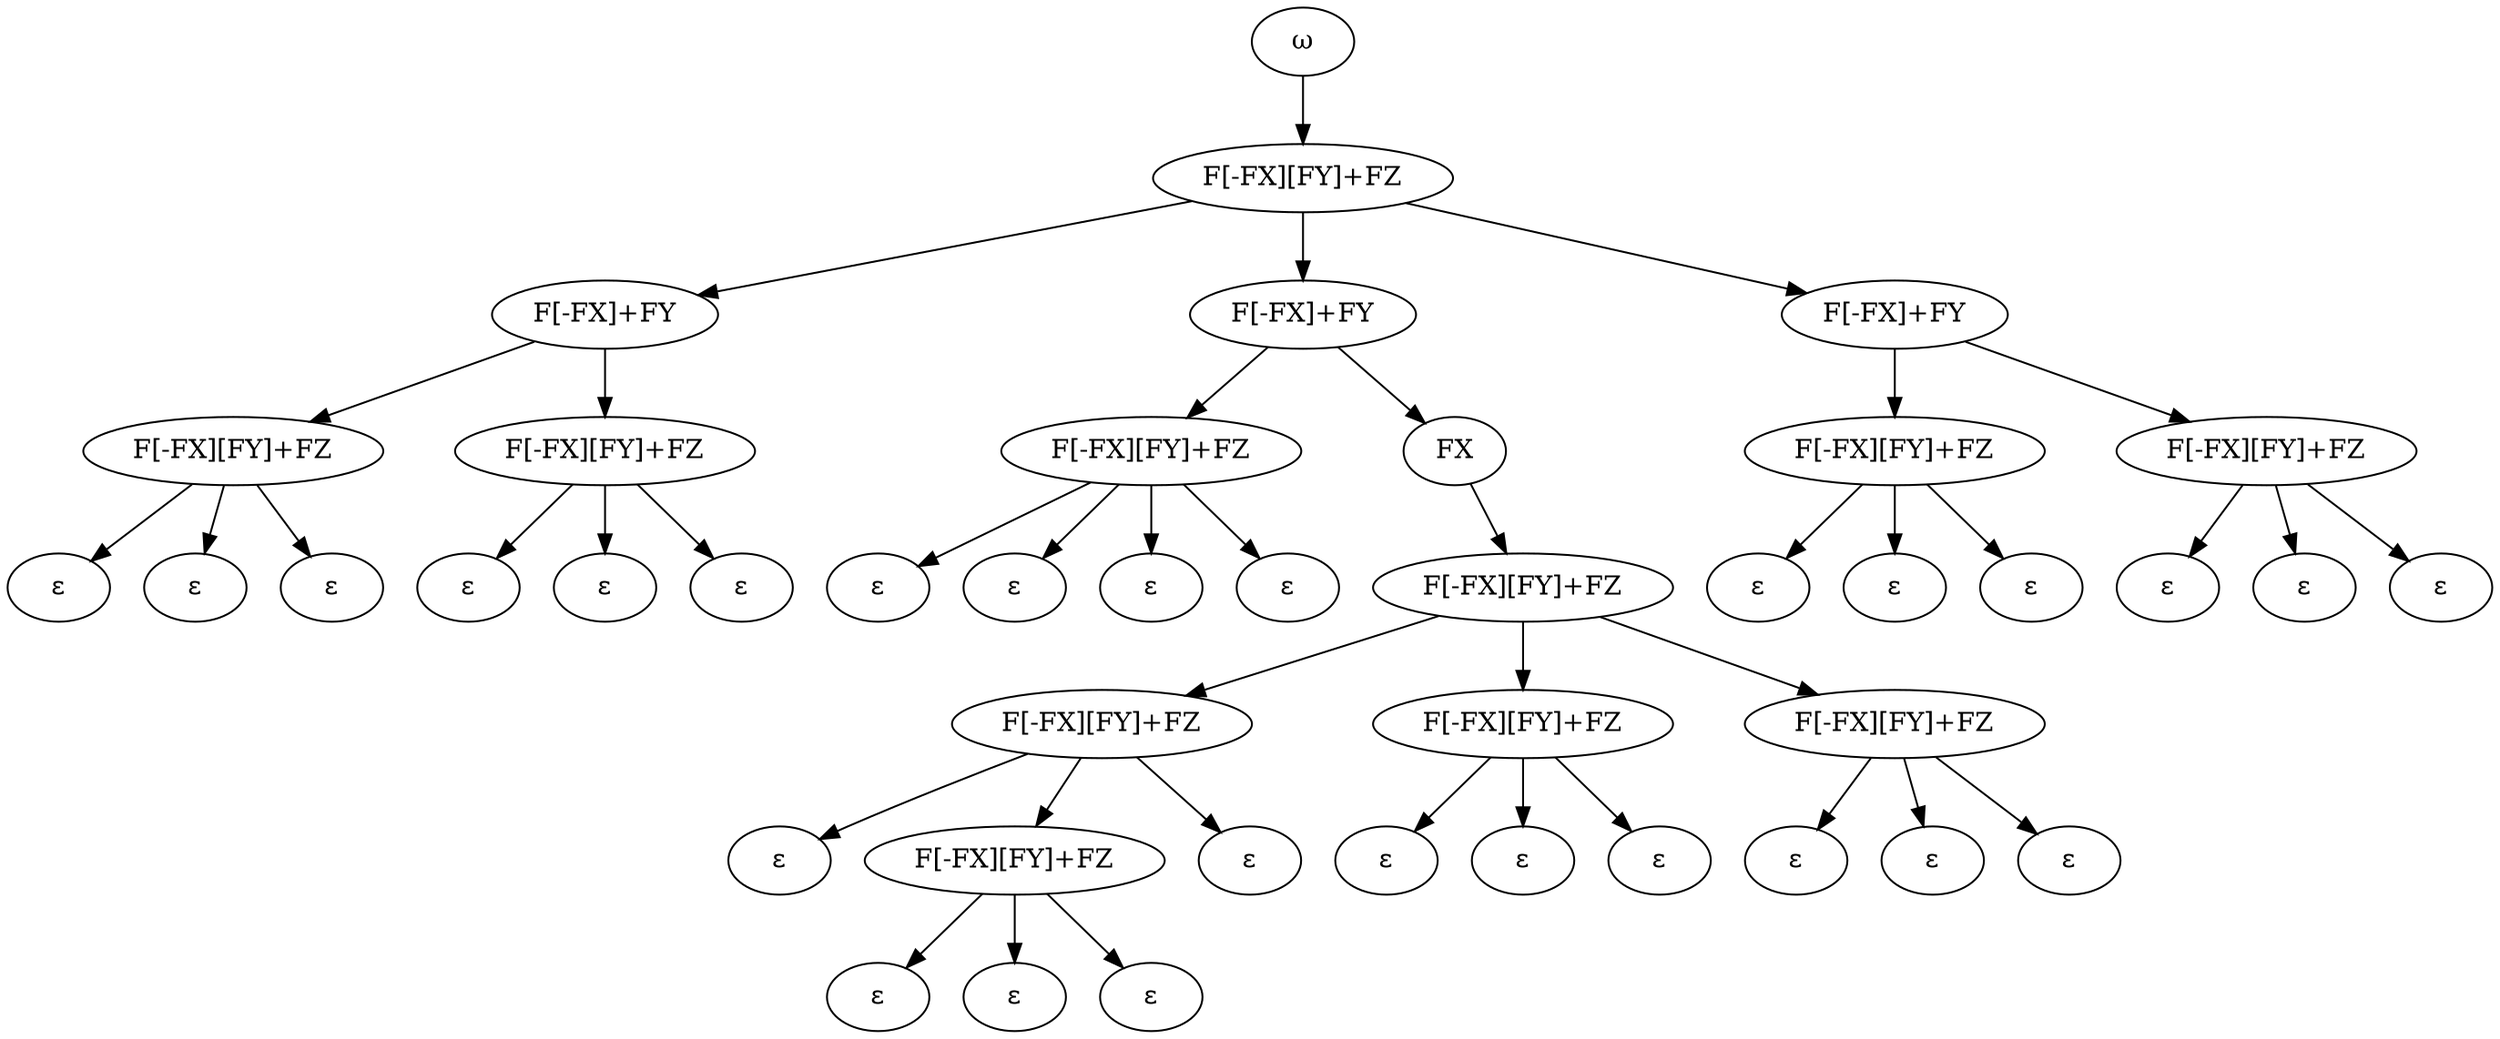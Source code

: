 digraph {
omega [label="ω"]
0 [label="F[-FX][FY]+FZ"]
1 [label="F[-FX]+FY"]
2 [label="F[-FX]+FY"]
3 [label="F[-FX]+FY"]
4 [label="F[-FX][FY]+FZ"]
5 [label="F[-FX][FY]+FZ"]
6 [label="F[-FX][FY]+FZ"]
7 [label="FX"]
8 [label="F[-FX][FY]+FZ"]
9 [label="F[-FX][FY]+FZ"]
10 [label="ε"]
11 [label="ε"]
12 [label="ε"]
13 [label="ε"]
14 [label="ε"]
15 [label="ε"]
16 [label="ε"]
17 [label="ε"]
18 [label="ε"]
19 [label="ε"]
20 [label="F[-FX][FY]+FZ"]
21 [label="ε"]
22 [label="ε"]
23 [label="ε"]
24 [label="ε"]
25 [label="ε"]
26 [label="ε"]
27 [label="F[-FX][FY]+FZ"]
28 [label="F[-FX][FY]+FZ"]
29 [label="F[-FX][FY]+FZ"]
30 [label="ε"]
31 [label="F[-FX][FY]+FZ"]
32 [label="ε"]
33 [label="ε"]
34 [label="ε"]
35 [label="ε"]
36 [label="ε"]
37 [label="ε"]
38 [label="ε"]
39 [label="ε"]
40 [label="ε"]
41 [label="ε"]
omega -> 0
0 -> 1
0 -> 2
0 -> 3
1 -> 4
1 -> 5
2 -> 6
2 -> 7
3 -> 8
3 -> 9
4 -> 10
4 -> 11
4 -> 12
5 -> 13
5 -> 14
5 -> 15
6 -> 16
6 -> 17
6 -> 18
6 -> 19
7 -> 20
8 -> 21
8 -> 22
8 -> 23
9 -> 24
9 -> 25
9 -> 26
20 -> 27
20 -> 28
20 -> 29
27 -> 30
27 -> 31
27 -> 32
28 -> 33
28 -> 34
28 -> 35
29 -> 36
29 -> 37
29 -> 38
31 -> 39
31 -> 40
31 -> 41
}